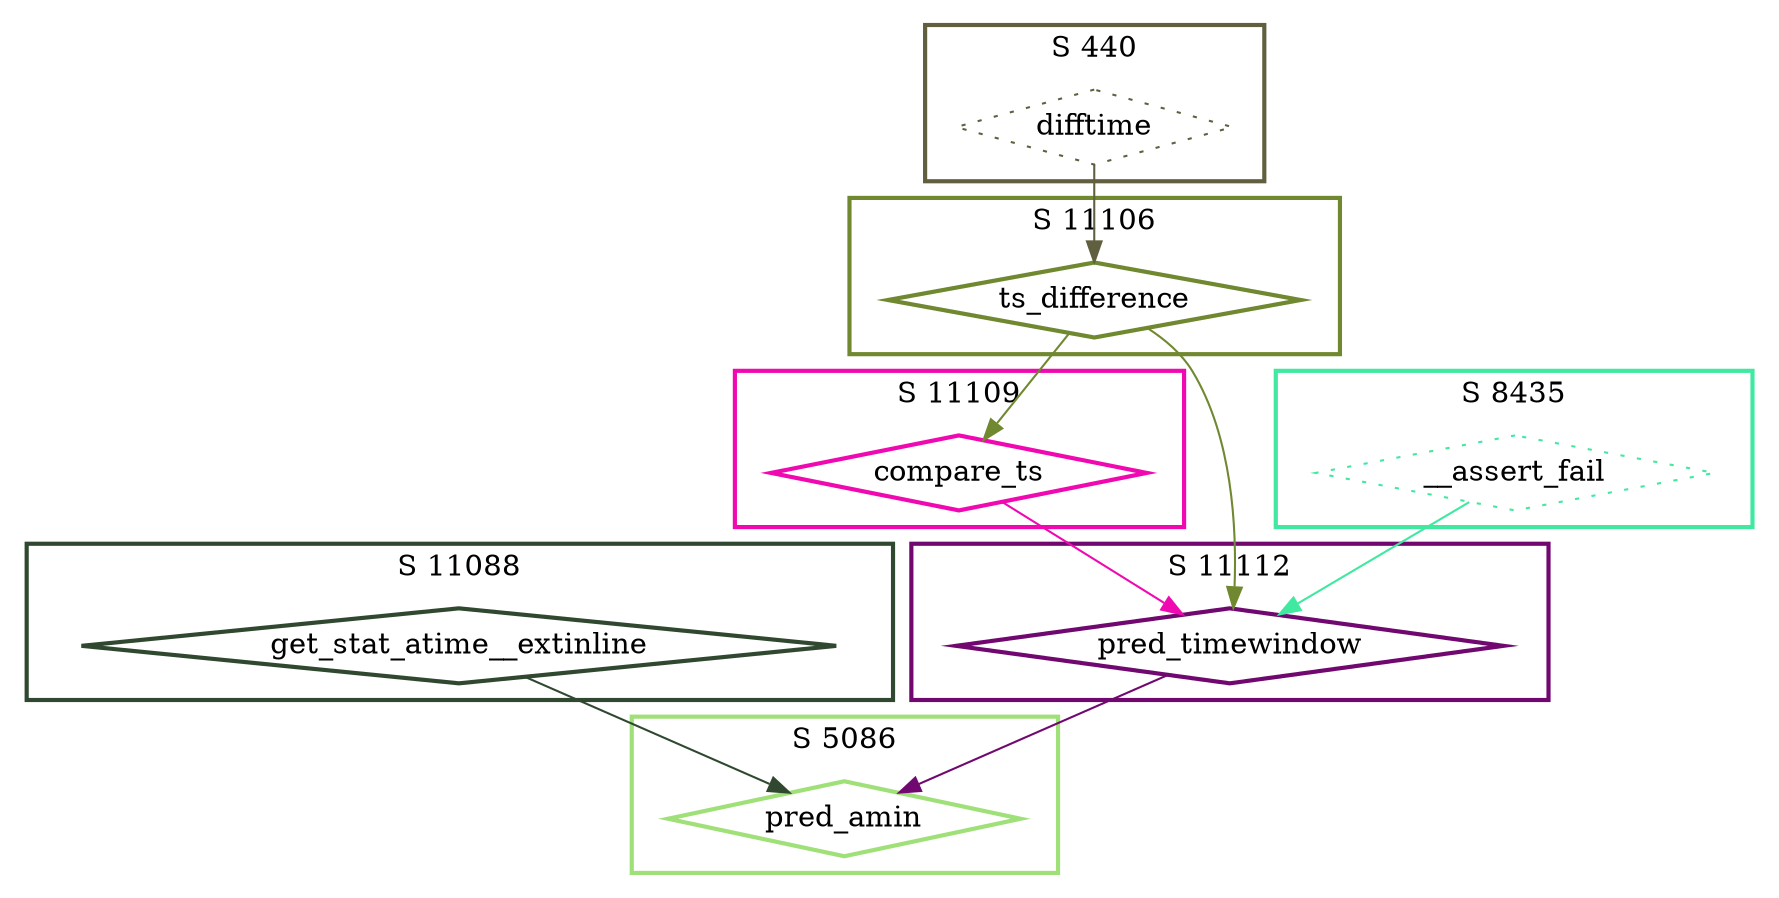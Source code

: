 digraph G {
  ratio=0.500000;
  "UV get_stat_atime__extinline (11088)" [shape=diamond,
                                          label="get_stat_atime__extinline",
                                          color="#304830", style=bold];
  "UV pred_amin (5086)" [shape=diamond, label="pred_amin", color="#A0E078",
                         style=bold];
  "UV ts_difference (11106)" [shape=diamond, label="ts_difference",
                              color="#708830", style=bold];
  "UV compare_ts (11109)" [shape=diamond, label="compare_ts",
                           color="#F008B0", style=bold];
  "UV difftime (440)" [shape=diamond, label="difftime", color="#606040",
                       style=dotted];
  "UV pred_timewindow (11112)" [shape=diamond, label="pred_timewindow",
                                color="#700870", style=bold];
  "UV __assert_fail (8435)" [shape=diamond, label="__assert_fail",
                             color="#40E8A0", style=dotted];
  
  subgraph cluster_11106 { label="S 11106";
    color="#708830";
    style=bold;
    "UV ts_difference (11106)"; };
  subgraph cluster_11112 { label="S 11112";
    color="#700870";
    style=bold;
    "UV pred_timewindow (11112)"; };
  subgraph cluster_11109 { label="S 11109";
    color="#F008B0";
    style=bold;
    "UV compare_ts (11109)"; };
  subgraph cluster_11088 { label="S 11088";
    color="#304830";
    style=bold;
    "UV get_stat_atime__extinline (11088)"; };
  subgraph cluster_5086 { label="S 5086";
    color="#A0E078";
    style=bold;
    "UV pred_amin (5086)"; };
  subgraph cluster_8435 { label="S 8435";
    color="#40E8A0";
    style=bold;
    "UV __assert_fail (8435)"; };
  subgraph cluster_440 { label="S 440";
    color="#606040";
    style=bold;
    "UV difftime (440)"; };
  
  "UV get_stat_atime__extinline (11088)" -> "UV pred_amin (5086)" [color="#304830"];
  "UV ts_difference (11106)" -> "UV compare_ts (11109)" [color="#708830"];
  "UV ts_difference (11106)" -> "UV pred_timewindow (11112)" [color="#708830"];
  "UV compare_ts (11109)" -> "UV pred_timewindow (11112)" [color="#F008B0"];
  "UV difftime (440)" -> "UV ts_difference (11106)" [color="#606040"];
  "UV pred_timewindow (11112)" -> "UV pred_amin (5086)" [color="#700870"];
  "UV __assert_fail (8435)" -> "UV pred_timewindow (11112)" [color="#40E8A0"];
  
  }